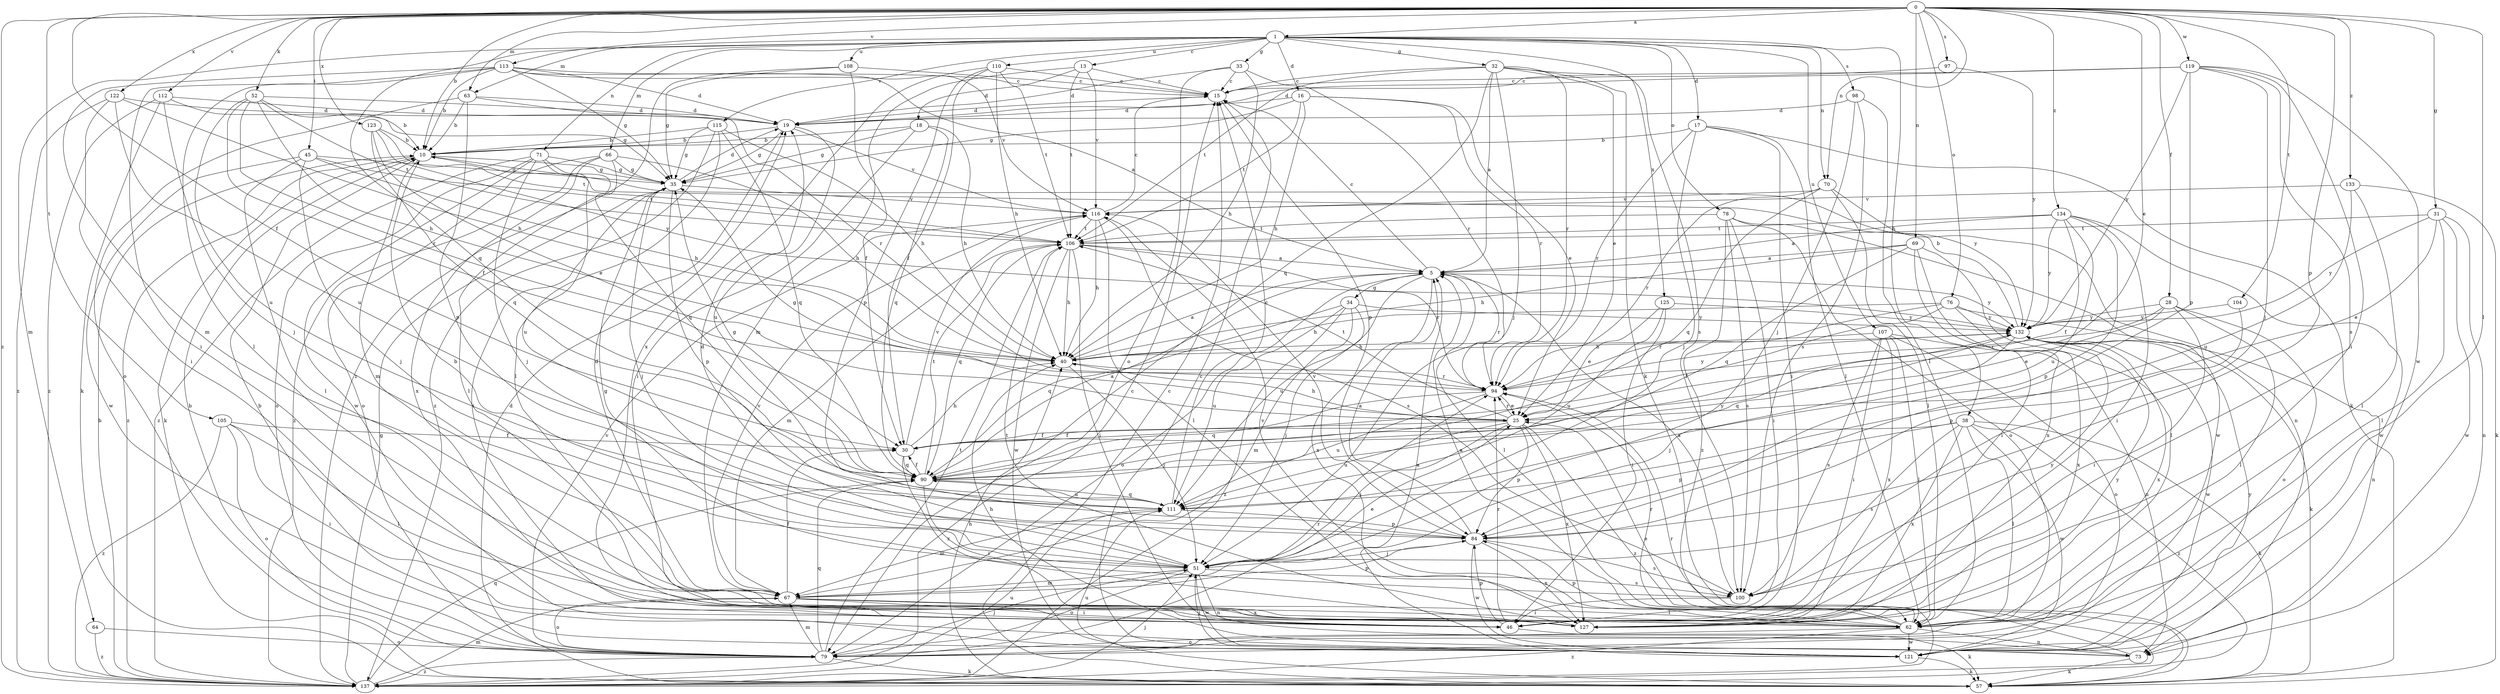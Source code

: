 strict digraph  {
0;
1;
5;
10;
13;
15;
16;
17;
18;
19;
25;
28;
30;
31;
32;
33;
34;
35;
38;
40;
45;
46;
51;
52;
57;
62;
63;
64;
66;
67;
69;
70;
71;
73;
76;
78;
79;
84;
90;
94;
97;
98;
100;
104;
105;
106;
107;
108;
110;
111;
112;
113;
115;
116;
119;
121;
122;
123;
125;
127;
132;
133;
134;
137;
0 -> 1  [label=a];
0 -> 10  [label=b];
0 -> 25  [label=e];
0 -> 28  [label=f];
0 -> 30  [label=f];
0 -> 31  [label=g];
0 -> 45  [label=i];
0 -> 52  [label=k];
0 -> 62  [label=l];
0 -> 63  [label=m];
0 -> 69  [label=n];
0 -> 70  [label=n];
0 -> 76  [label=o];
0 -> 84  [label=p];
0 -> 97  [label=s];
0 -> 104  [label=t];
0 -> 105  [label=t];
0 -> 112  [label=v];
0 -> 113  [label=v];
0 -> 119  [label=w];
0 -> 122  [label=x];
0 -> 123  [label=x];
0 -> 133  [label=z];
0 -> 134  [label=z];
0 -> 137  [label=z];
1 -> 13  [label=c];
1 -> 16  [label=d];
1 -> 17  [label=d];
1 -> 32  [label=g];
1 -> 33  [label=g];
1 -> 38  [label=h];
1 -> 63  [label=m];
1 -> 64  [label=m];
1 -> 66  [label=m];
1 -> 70  [label=n];
1 -> 71  [label=n];
1 -> 78  [label=o];
1 -> 90  [label=q];
1 -> 98  [label=s];
1 -> 107  [label=u];
1 -> 108  [label=u];
1 -> 110  [label=u];
1 -> 115  [label=v];
1 -> 125  [label=x];
5 -> 15  [label=c];
5 -> 34  [label=g];
5 -> 62  [label=l];
5 -> 79  [label=o];
5 -> 94  [label=r];
5 -> 111  [label=u];
5 -> 127  [label=x];
5 -> 132  [label=y];
10 -> 35  [label=g];
10 -> 57  [label=k];
10 -> 67  [label=m];
10 -> 132  [label=y];
10 -> 137  [label=z];
13 -> 15  [label=c];
13 -> 18  [label=d];
13 -> 67  [label=m];
13 -> 106  [label=t];
13 -> 116  [label=v];
15 -> 19  [label=d];
15 -> 84  [label=p];
16 -> 19  [label=d];
16 -> 25  [label=e];
16 -> 35  [label=g];
16 -> 40  [label=h];
16 -> 94  [label=r];
16 -> 106  [label=t];
17 -> 10  [label=b];
17 -> 46  [label=i];
17 -> 51  [label=j];
17 -> 57  [label=k];
17 -> 62  [label=l];
17 -> 94  [label=r];
18 -> 10  [label=b];
18 -> 35  [label=g];
18 -> 40  [label=h];
18 -> 46  [label=i];
18 -> 90  [label=q];
19 -> 10  [label=b];
19 -> 35  [label=g];
19 -> 111  [label=u];
19 -> 116  [label=v];
25 -> 30  [label=f];
25 -> 35  [label=g];
25 -> 40  [label=h];
25 -> 51  [label=j];
25 -> 84  [label=p];
25 -> 94  [label=r];
25 -> 106  [label=t];
25 -> 111  [label=u];
25 -> 127  [label=x];
25 -> 137  [label=z];
28 -> 25  [label=e];
28 -> 46  [label=i];
28 -> 62  [label=l];
28 -> 79  [label=o];
28 -> 94  [label=r];
28 -> 132  [label=y];
30 -> 40  [label=h];
30 -> 90  [label=q];
30 -> 116  [label=v];
30 -> 127  [label=x];
31 -> 25  [label=e];
31 -> 62  [label=l];
31 -> 73  [label=n];
31 -> 106  [label=t];
31 -> 121  [label=w];
31 -> 132  [label=y];
32 -> 5  [label=a];
32 -> 15  [label=c];
32 -> 25  [label=e];
32 -> 51  [label=j];
32 -> 57  [label=k];
32 -> 90  [label=q];
32 -> 94  [label=r];
32 -> 100  [label=s];
32 -> 106  [label=t];
33 -> 15  [label=c];
33 -> 19  [label=d];
33 -> 40  [label=h];
33 -> 79  [label=o];
33 -> 94  [label=r];
34 -> 51  [label=j];
34 -> 67  [label=m];
34 -> 90  [label=q];
34 -> 111  [label=u];
34 -> 132  [label=y];
34 -> 137  [label=z];
35 -> 19  [label=d];
35 -> 46  [label=i];
35 -> 51  [label=j];
35 -> 84  [label=p];
35 -> 116  [label=v];
38 -> 30  [label=f];
38 -> 57  [label=k];
38 -> 62  [label=l];
38 -> 84  [label=p];
38 -> 100  [label=s];
38 -> 121  [label=w];
38 -> 127  [label=x];
38 -> 137  [label=z];
40 -> 5  [label=a];
40 -> 51  [label=j];
40 -> 94  [label=r];
45 -> 35  [label=g];
45 -> 40  [label=h];
45 -> 51  [label=j];
45 -> 62  [label=l];
45 -> 106  [label=t];
45 -> 121  [label=w];
46 -> 57  [label=k];
46 -> 84  [label=p];
46 -> 94  [label=r];
51 -> 10  [label=b];
51 -> 19  [label=d];
51 -> 67  [label=m];
51 -> 73  [label=n];
51 -> 79  [label=o];
51 -> 100  [label=s];
51 -> 121  [label=w];
52 -> 10  [label=b];
52 -> 19  [label=d];
52 -> 30  [label=f];
52 -> 40  [label=h];
52 -> 94  [label=r];
52 -> 106  [label=t];
52 -> 111  [label=u];
57 -> 15  [label=c];
57 -> 19  [label=d];
57 -> 40  [label=h];
57 -> 94  [label=r];
57 -> 111  [label=u];
62 -> 5  [label=a];
62 -> 73  [label=n];
62 -> 79  [label=o];
62 -> 84  [label=p];
62 -> 94  [label=r];
62 -> 116  [label=v];
62 -> 121  [label=w];
62 -> 137  [label=z];
63 -> 10  [label=b];
63 -> 19  [label=d];
63 -> 79  [label=o];
63 -> 84  [label=p];
63 -> 94  [label=r];
64 -> 79  [label=o];
64 -> 137  [label=z];
66 -> 35  [label=g];
66 -> 40  [label=h];
66 -> 62  [label=l];
66 -> 79  [label=o];
66 -> 127  [label=x];
66 -> 137  [label=z];
67 -> 19  [label=d];
67 -> 25  [label=e];
67 -> 30  [label=f];
67 -> 46  [label=i];
67 -> 62  [label=l];
67 -> 79  [label=o];
67 -> 84  [label=p];
67 -> 116  [label=v];
67 -> 127  [label=x];
69 -> 5  [label=a];
69 -> 40  [label=h];
69 -> 46  [label=i];
69 -> 62  [label=l];
69 -> 90  [label=q];
69 -> 127  [label=x];
70 -> 62  [label=l];
70 -> 73  [label=n];
70 -> 90  [label=q];
70 -> 94  [label=r];
70 -> 116  [label=v];
71 -> 35  [label=g];
71 -> 51  [label=j];
71 -> 79  [label=o];
71 -> 90  [label=q];
71 -> 111  [label=u];
71 -> 121  [label=w];
71 -> 137  [label=z];
73 -> 10  [label=b];
73 -> 25  [label=e];
73 -> 40  [label=h];
73 -> 57  [label=k];
76 -> 30  [label=f];
76 -> 40  [label=h];
76 -> 73  [label=n];
76 -> 94  [label=r];
76 -> 127  [label=x];
76 -> 132  [label=y];
78 -> 46  [label=i];
78 -> 79  [label=o];
78 -> 100  [label=s];
78 -> 106  [label=t];
78 -> 121  [label=w];
78 -> 137  [label=z];
79 -> 10  [label=b];
79 -> 51  [label=j];
79 -> 57  [label=k];
79 -> 67  [label=m];
79 -> 90  [label=q];
79 -> 94  [label=r];
79 -> 106  [label=t];
79 -> 116  [label=v];
79 -> 137  [label=z];
84 -> 5  [label=a];
84 -> 51  [label=j];
84 -> 100  [label=s];
84 -> 116  [label=v];
84 -> 121  [label=w];
84 -> 127  [label=x];
90 -> 5  [label=a];
90 -> 30  [label=f];
90 -> 35  [label=g];
90 -> 46  [label=i];
90 -> 106  [label=t];
90 -> 111  [label=u];
90 -> 132  [label=y];
94 -> 25  [label=e];
94 -> 90  [label=q];
94 -> 111  [label=u];
94 -> 132  [label=y];
97 -> 15  [label=c];
97 -> 132  [label=y];
98 -> 19  [label=d];
98 -> 51  [label=j];
98 -> 62  [label=l];
98 -> 100  [label=s];
100 -> 5  [label=a];
100 -> 35  [label=g];
100 -> 46  [label=i];
100 -> 132  [label=y];
104 -> 84  [label=p];
104 -> 132  [label=y];
105 -> 30  [label=f];
105 -> 46  [label=i];
105 -> 62  [label=l];
105 -> 79  [label=o];
105 -> 137  [label=z];
106 -> 5  [label=a];
106 -> 40  [label=h];
106 -> 46  [label=i];
106 -> 67  [label=m];
106 -> 90  [label=q];
106 -> 94  [label=r];
106 -> 121  [label=w];
107 -> 40  [label=h];
107 -> 46  [label=i];
107 -> 62  [label=l];
107 -> 73  [label=n];
107 -> 79  [label=o];
107 -> 100  [label=s];
107 -> 127  [label=x];
108 -> 15  [label=c];
108 -> 30  [label=f];
108 -> 35  [label=g];
108 -> 137  [label=z];
110 -> 15  [label=c];
110 -> 30  [label=f];
110 -> 40  [label=h];
110 -> 84  [label=p];
110 -> 106  [label=t];
110 -> 127  [label=x];
111 -> 15  [label=c];
111 -> 67  [label=m];
111 -> 84  [label=p];
111 -> 90  [label=q];
112 -> 19  [label=d];
112 -> 35  [label=g];
112 -> 51  [label=j];
112 -> 57  [label=k];
112 -> 137  [label=z];
113 -> 5  [label=a];
113 -> 10  [label=b];
113 -> 15  [label=c];
113 -> 19  [label=d];
113 -> 35  [label=g];
113 -> 46  [label=i];
113 -> 62  [label=l];
113 -> 67  [label=m];
113 -> 116  [label=v];
115 -> 10  [label=b];
115 -> 35  [label=g];
115 -> 40  [label=h];
115 -> 62  [label=l];
115 -> 90  [label=q];
115 -> 137  [label=z];
116 -> 15  [label=c];
116 -> 40  [label=h];
116 -> 62  [label=l];
116 -> 100  [label=s];
116 -> 106  [label=t];
119 -> 15  [label=c];
119 -> 19  [label=d];
119 -> 46  [label=i];
119 -> 51  [label=j];
119 -> 84  [label=p];
119 -> 100  [label=s];
119 -> 121  [label=w];
119 -> 132  [label=y];
121 -> 5  [label=a];
121 -> 15  [label=c];
121 -> 51  [label=j];
121 -> 57  [label=k];
121 -> 132  [label=y];
122 -> 19  [label=d];
122 -> 40  [label=h];
122 -> 46  [label=i];
122 -> 111  [label=u];
122 -> 137  [label=z];
123 -> 10  [label=b];
123 -> 25  [label=e];
123 -> 90  [label=q];
123 -> 106  [label=t];
123 -> 132  [label=y];
125 -> 25  [label=e];
125 -> 46  [label=i];
125 -> 111  [label=u];
125 -> 132  [label=y];
127 -> 106  [label=t];
127 -> 132  [label=y];
132 -> 10  [label=b];
132 -> 40  [label=h];
132 -> 51  [label=j];
132 -> 57  [label=k];
132 -> 90  [label=q];
132 -> 121  [label=w];
132 -> 127  [label=x];
133 -> 57  [label=k];
133 -> 62  [label=l];
133 -> 111  [label=u];
133 -> 116  [label=v];
134 -> 5  [label=a];
134 -> 30  [label=f];
134 -> 46  [label=i];
134 -> 84  [label=p];
134 -> 106  [label=t];
134 -> 111  [label=u];
134 -> 121  [label=w];
134 -> 132  [label=y];
137 -> 10  [label=b];
137 -> 15  [label=c];
137 -> 35  [label=g];
137 -> 51  [label=j];
137 -> 67  [label=m];
137 -> 90  [label=q];
137 -> 111  [label=u];
}
